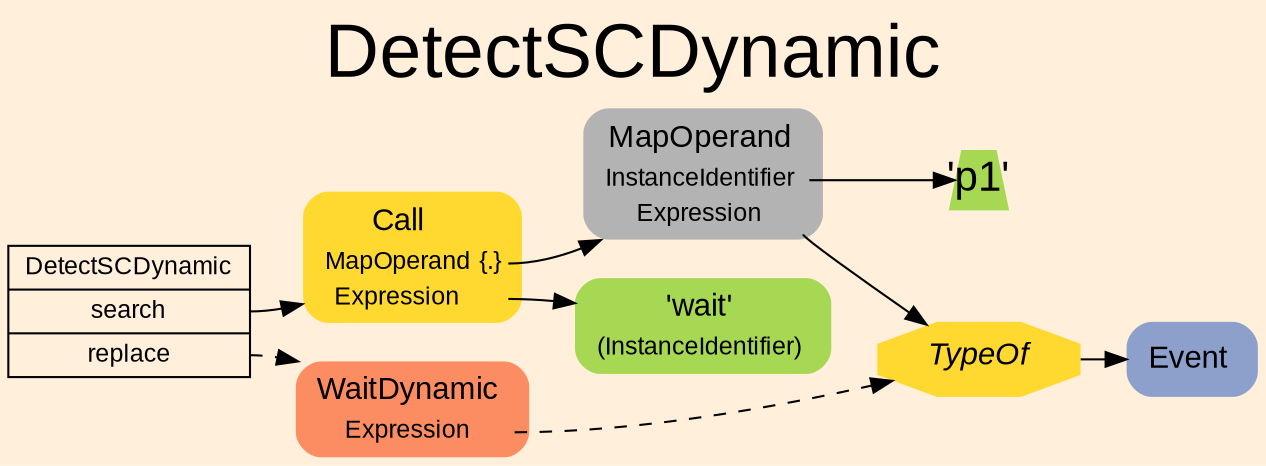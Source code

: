 digraph "DetectSCDynamic" {
label = "DetectSCDynamic"
labelloc = t
fontsize = "36"
graph [
    rankdir = "LR"
    ranksep = 0.3
    bgcolor = antiquewhite1
    color = black
    fontcolor = black
    fontname = "Arial"
];
node [
    fontname = "Arial"
];
edge [
    fontname = "Arial"
];

// -------------------- transformation figure --------------------
"CR#P3-0" [
    shape = "record"
    fillcolor = antiquewhite1
    label = "<fixed> DetectSCDynamic | <port0> search | <port1> replace"
    style = "filled"
    fontsize = "12"
    color = black
    fontcolor = black
];

"#B-2-32" [
    shape = "plaintext"
    fillcolor = "/set28/6"
    label = <<TABLE BORDER="0" CELLBORDER="0" CELLSPACING="0">
     <TR><TD><FONT POINT-SIZE="15.0">Call</FONT></TD><TD></TD></TR>
     <TR><TD>MapOperand</TD><TD PORT="port0">{.}</TD></TR>
     <TR><TD>Expression</TD><TD PORT="port1"></TD></TR>
    </TABLE>>
    style = "rounded,filled"
    fontsize = "12"
];

"#B-2-33" [
    shape = "plaintext"
    fillcolor = "/set28/8"
    label = <<TABLE BORDER="0" CELLBORDER="0" CELLSPACING="0">
     <TR><TD><FONT POINT-SIZE="15.0">MapOperand</FONT></TD><TD></TD></TR>
     <TR><TD>InstanceIdentifier</TD><TD PORT="port0"></TD></TR>
     <TR><TD>Expression</TD><TD PORT="port1"></TD></TR>
    </TABLE>>
    style = "rounded,filled"
    fontsize = "12"
];

"#B-2-35" [
    shape = "trapezium"
    fillcolor = "/set28/5"
    label = <'p1'>
    style = "filled"
    fontsize = "20"
    penwidth = 0.0
    fixedsize = true
    width = 0.4
    height = 0.4
];

"#B-2-36" [
    shape = "octagon"
    fillcolor = "/set28/6"
    label = <<I>TypeOf</I>>
    style = "filled"
    fontsize = "15"
    penwidth = 0.0
];

"#B-2-37" [
    shape = "plaintext"
    fillcolor = "/set28/3"
    label = <<TABLE BORDER="0" CELLBORDER="0" CELLSPACING="0">
     <TR><TD><FONT POINT-SIZE="15.0">Event</FONT></TD><TD></TD></TR>
    </TABLE>>
    style = "rounded,filled"
    fontsize = "12"
];

"#B-2-34" [
    shape = "plaintext"
    fillcolor = "/set28/5"
    label = <<TABLE BORDER="0" CELLBORDER="0" CELLSPACING="0">
     <TR><TD><FONT POINT-SIZE="15.0">'wait'</FONT></TD><TD></TD></TR>
     <TR><TD>(InstanceIdentifier)</TD><TD PORT="port0"></TD></TR>
    </TABLE>>
    style = "rounded,filled"
    fontsize = "12"
];

"#B-2-31" [
    shape = "plaintext"
    fillcolor = "/set28/2"
    label = <<TABLE BORDER="0" CELLBORDER="0" CELLSPACING="0">
     <TR><TD><FONT POINT-SIZE="15.0">WaitDynamic</FONT></TD><TD></TD></TR>
     <TR><TD>Expression</TD><TD PORT="port0"></TD></TR>
    </TABLE>>
    style = "rounded,filled"
    fontsize = "12"
];


// -------------------- links --------------------
// links for block CR#P3-0
"CR#P3-0":port0 -> "#B-2-32" [
    color = black
    fontcolor = black
];

"CR#P3-0":port1 -> "#B-2-31" [
    style="dashed"
    color = black
    fontcolor = black
];

// links for block #B-2-32
"#B-2-32":port0 -> "#B-2-33" [
    color = black
    fontcolor = black
];

"#B-2-32":port1 -> "#B-2-34" [
    color = black
    fontcolor = black
];

// links for block #B-2-33
"#B-2-33":port0 -> "#B-2-35" [
    color = black
    fontcolor = black
];

"#B-2-33":port1 -> "#B-2-36" [
    color = black
    fontcolor = black
];

// links for block #B-2-35
// links for block #B-2-36
"#B-2-36" -> "#B-2-37" [
    color = black
    fontcolor = black
];

// links for block #B-2-37
// links for block #B-2-34
// links for block #B-2-31
"#B-2-31":port0 -> "#B-2-36" [
    style="dashed"
    color = black
    fontcolor = black
];

}
